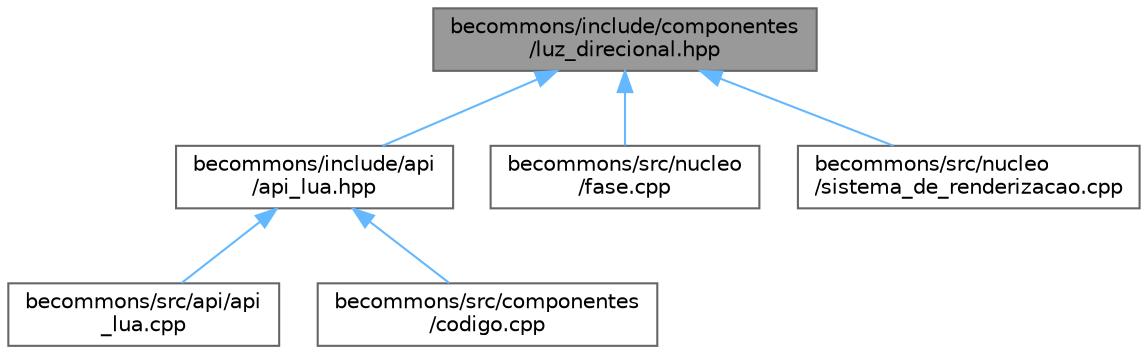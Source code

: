 digraph "becommons/include/componentes/luz_direcional.hpp"
{
 // LATEX_PDF_SIZE
  bgcolor="transparent";
  edge [fontname=Helvetica,fontsize=10,labelfontname=Helvetica,labelfontsize=10];
  node [fontname=Helvetica,fontsize=10,shape=box,height=0.2,width=0.4];
  Node1 [id="Node000001",label="becommons/include/componentes\l/luz_direcional.hpp",height=0.2,width=0.4,color="gray40", fillcolor="grey60", style="filled", fontcolor="black",tooltip=" "];
  Node1 -> Node2 [id="edge1_Node000001_Node000002",dir="back",color="steelblue1",style="solid",tooltip=" "];
  Node2 [id="Node000002",label="becommons/include/api\l/api_lua.hpp",height=0.2,width=0.4,color="grey40", fillcolor="white", style="filled",URL="$db/d85/api__lua_8hpp.html",tooltip=" "];
  Node2 -> Node3 [id="edge2_Node000002_Node000003",dir="back",color="steelblue1",style="solid",tooltip=" "];
  Node3 [id="Node000003",label="becommons/src/api/api\l_lua.cpp",height=0.2,width=0.4,color="grey40", fillcolor="white", style="filled",URL="$d3/df3/api__lua_8cpp.html",tooltip=" "];
  Node2 -> Node4 [id="edge3_Node000002_Node000004",dir="back",color="steelblue1",style="solid",tooltip=" "];
  Node4 [id="Node000004",label="becommons/src/componentes\l/codigo.cpp",height=0.2,width=0.4,color="grey40", fillcolor="white", style="filled",URL="$d4/d6e/codigo_8cpp.html",tooltip=" "];
  Node1 -> Node5 [id="edge4_Node000001_Node000005",dir="back",color="steelblue1",style="solid",tooltip=" "];
  Node5 [id="Node000005",label="becommons/src/nucleo\l/fase.cpp",height=0.2,width=0.4,color="grey40", fillcolor="white", style="filled",URL="$d8/d41/fase_8cpp.html",tooltip=" "];
  Node1 -> Node6 [id="edge5_Node000001_Node000006",dir="back",color="steelblue1",style="solid",tooltip=" "];
  Node6 [id="Node000006",label="becommons/src/nucleo\l/sistema_de_renderizacao.cpp",height=0.2,width=0.4,color="grey40", fillcolor="white", style="filled",URL="$d1/de4/sistema__de__renderizacao_8cpp.html",tooltip=" "];
}
